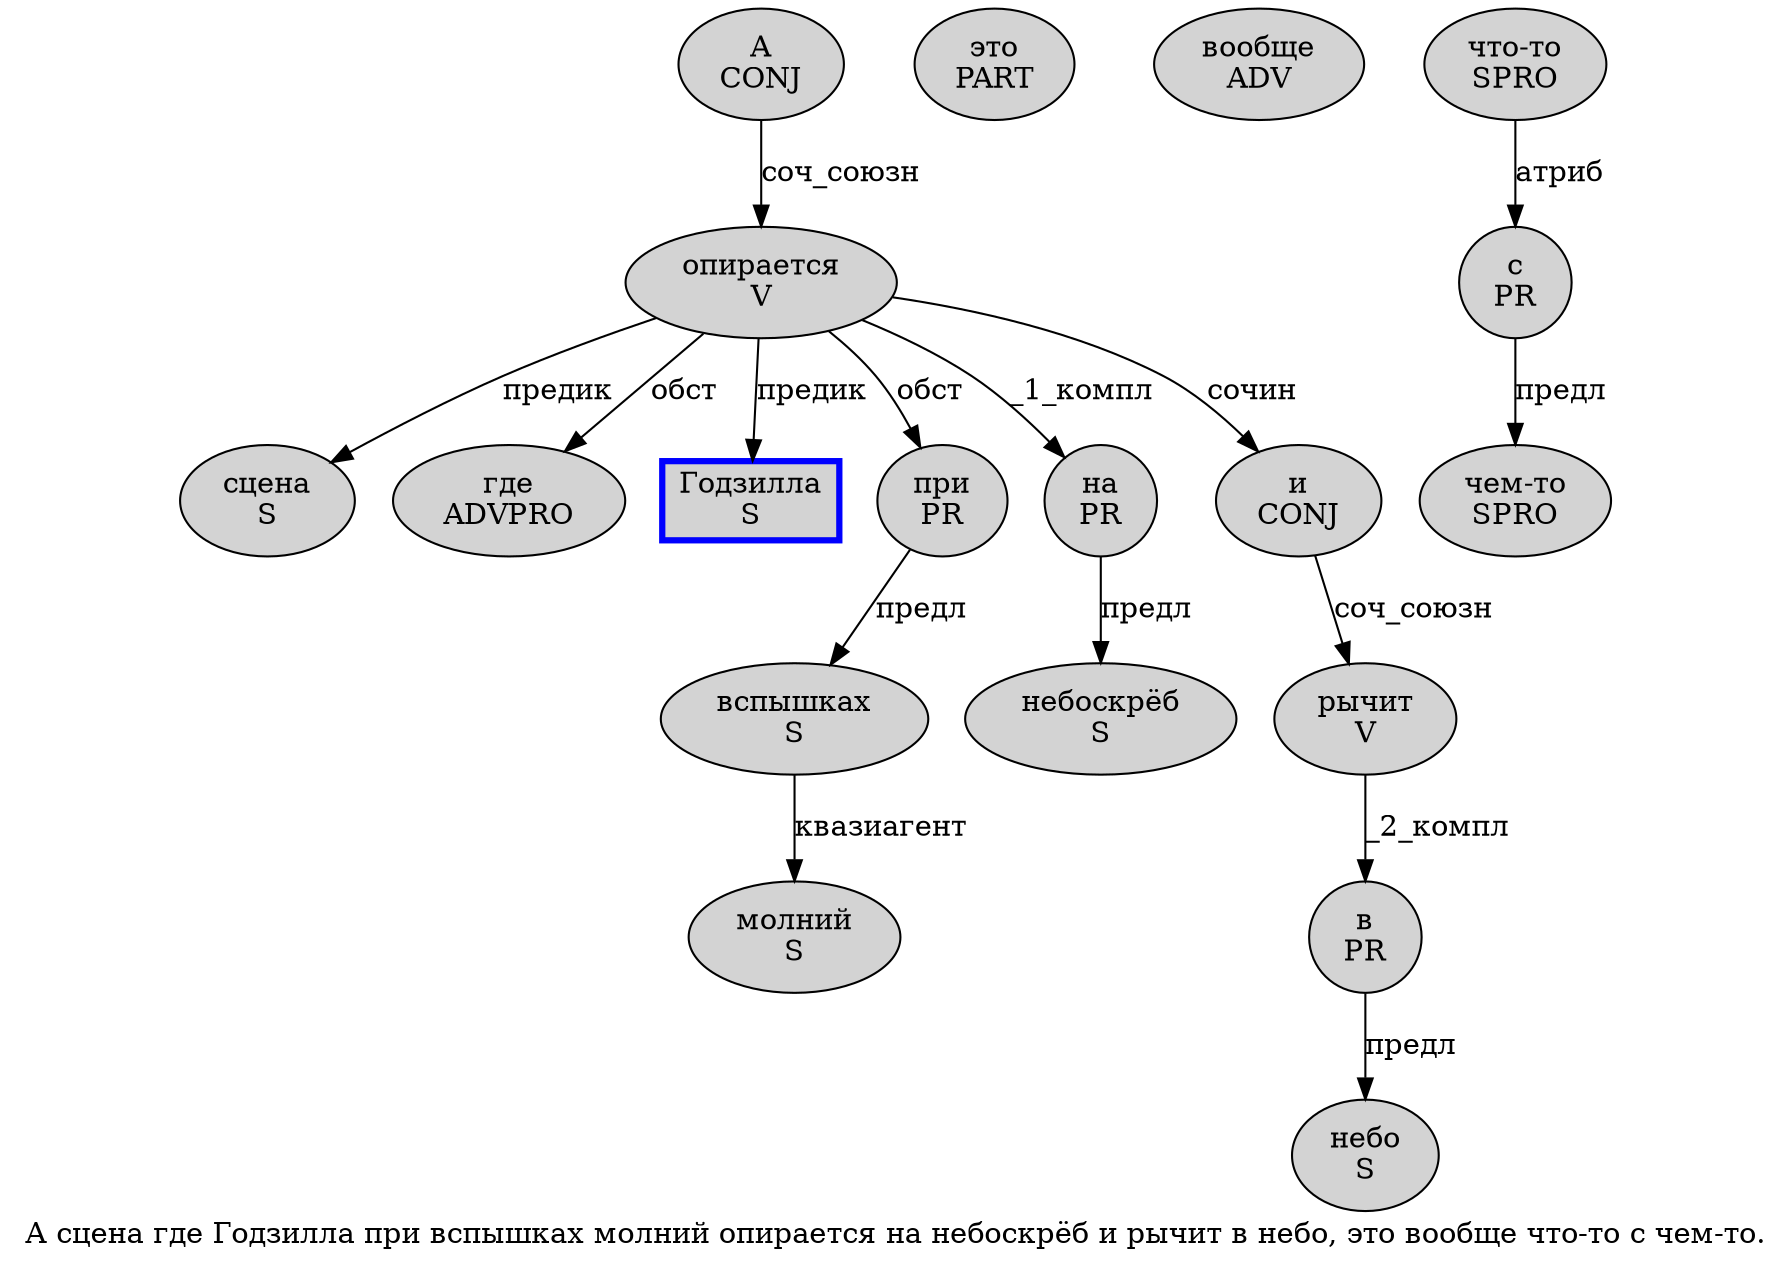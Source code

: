 digraph SENTENCE_4713 {
	graph [label="А сцена где Годзилла при вспышках молний опирается на небоскрёб и рычит в небо, это вообще что-то с чем-то."]
	node [style=filled]
		0 [label="А
CONJ" color="" fillcolor=lightgray penwidth=1 shape=ellipse]
		1 [label="сцена
S" color="" fillcolor=lightgray penwidth=1 shape=ellipse]
		2 [label="где
ADVPRO" color="" fillcolor=lightgray penwidth=1 shape=ellipse]
		3 [label="Годзилла
S" color=blue fillcolor=lightgray penwidth=3 shape=box]
		4 [label="при
PR" color="" fillcolor=lightgray penwidth=1 shape=ellipse]
		5 [label="вспышках
S" color="" fillcolor=lightgray penwidth=1 shape=ellipse]
		6 [label="молний
S" color="" fillcolor=lightgray penwidth=1 shape=ellipse]
		7 [label="опирается
V" color="" fillcolor=lightgray penwidth=1 shape=ellipse]
		8 [label="на
PR" color="" fillcolor=lightgray penwidth=1 shape=ellipse]
		9 [label="небоскрёб
S" color="" fillcolor=lightgray penwidth=1 shape=ellipse]
		10 [label="и
CONJ" color="" fillcolor=lightgray penwidth=1 shape=ellipse]
		11 [label="рычит
V" color="" fillcolor=lightgray penwidth=1 shape=ellipse]
		12 [label="в
PR" color="" fillcolor=lightgray penwidth=1 shape=ellipse]
		13 [label="небо
S" color="" fillcolor=lightgray penwidth=1 shape=ellipse]
		15 [label="это
PART" color="" fillcolor=lightgray penwidth=1 shape=ellipse]
		16 [label="вообще
ADV" color="" fillcolor=lightgray penwidth=1 shape=ellipse]
		17 [label="что-то
SPRO" color="" fillcolor=lightgray penwidth=1 shape=ellipse]
		18 [label="с
PR" color="" fillcolor=lightgray penwidth=1 shape=ellipse]
		19 [label="чем-то
SPRO" color="" fillcolor=lightgray penwidth=1 shape=ellipse]
			7 -> 1 [label="предик"]
			7 -> 2 [label="обст"]
			7 -> 3 [label="предик"]
			7 -> 4 [label="обст"]
			7 -> 8 [label="_1_компл"]
			7 -> 10 [label="сочин"]
			0 -> 7 [label="соч_союзн"]
			4 -> 5 [label="предл"]
			5 -> 6 [label="квазиагент"]
			8 -> 9 [label="предл"]
			10 -> 11 [label="соч_союзн"]
			11 -> 12 [label="_2_компл"]
			17 -> 18 [label="атриб"]
			18 -> 19 [label="предл"]
			12 -> 13 [label="предл"]
}